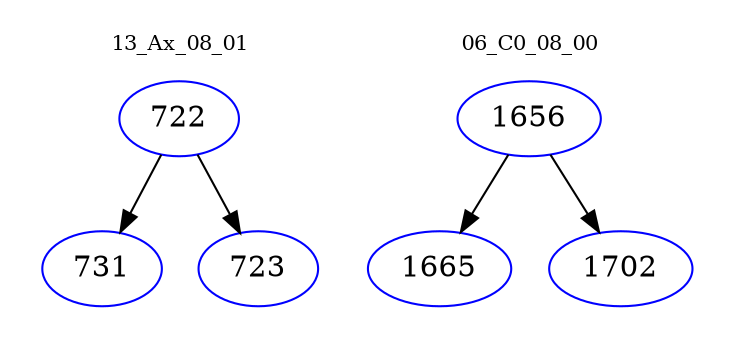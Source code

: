 digraph{
subgraph cluster_0 {
color = white
label = "13_Ax_08_01";
fontsize=10;
T0_722 [label="722", color="blue"]
T0_722 -> T0_731 [color="black"]
T0_731 [label="731", color="blue"]
T0_722 -> T0_723 [color="black"]
T0_723 [label="723", color="blue"]
}
subgraph cluster_1 {
color = white
label = "06_C0_08_00";
fontsize=10;
T1_1656 [label="1656", color="blue"]
T1_1656 -> T1_1665 [color="black"]
T1_1665 [label="1665", color="blue"]
T1_1656 -> T1_1702 [color="black"]
T1_1702 [label="1702", color="blue"]
}
}
